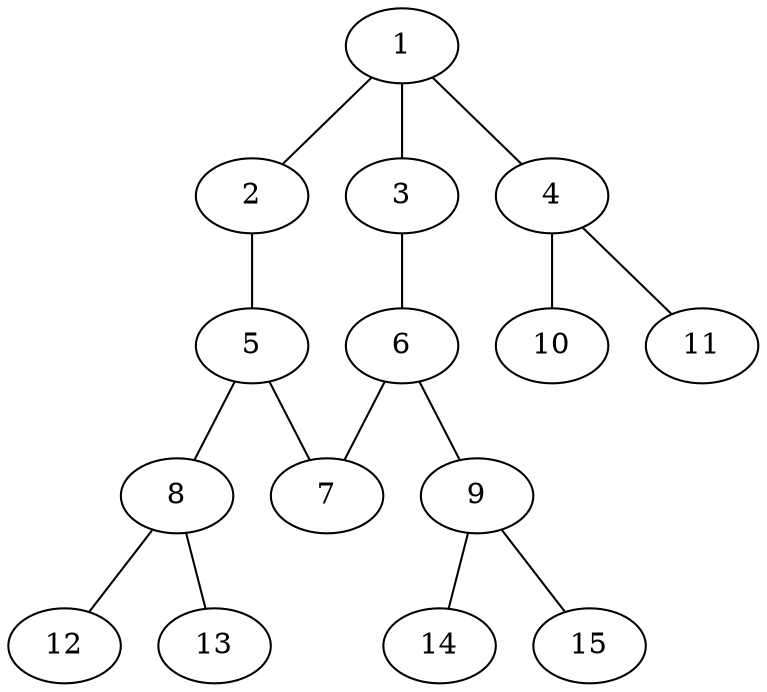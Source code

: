 graph molecule_2463 {
	1	 [chem=C];
	2	 [chem=N];
	1 -- 2	 [valence=1];
	3	 [chem=N];
	1 -- 3	 [valence=2];
	4	 [chem=N];
	1 -- 4	 [valence=1];
	5	 [chem=C];
	2 -- 5	 [valence=2];
	6	 [chem=C];
	3 -- 6	 [valence=1];
	10	 [chem=H];
	4 -- 10	 [valence=1];
	11	 [chem=H];
	4 -- 11	 [valence=1];
	7	 [chem=N];
	5 -- 7	 [valence=1];
	8	 [chem=N];
	5 -- 8	 [valence=1];
	6 -- 7	 [valence=2];
	9	 [chem=N];
	6 -- 9	 [valence=1];
	12	 [chem=H];
	8 -- 12	 [valence=1];
	13	 [chem=H];
	8 -- 13	 [valence=1];
	14	 [chem=H];
	9 -- 14	 [valence=1];
	15	 [chem=H];
	9 -- 15	 [valence=1];
}
